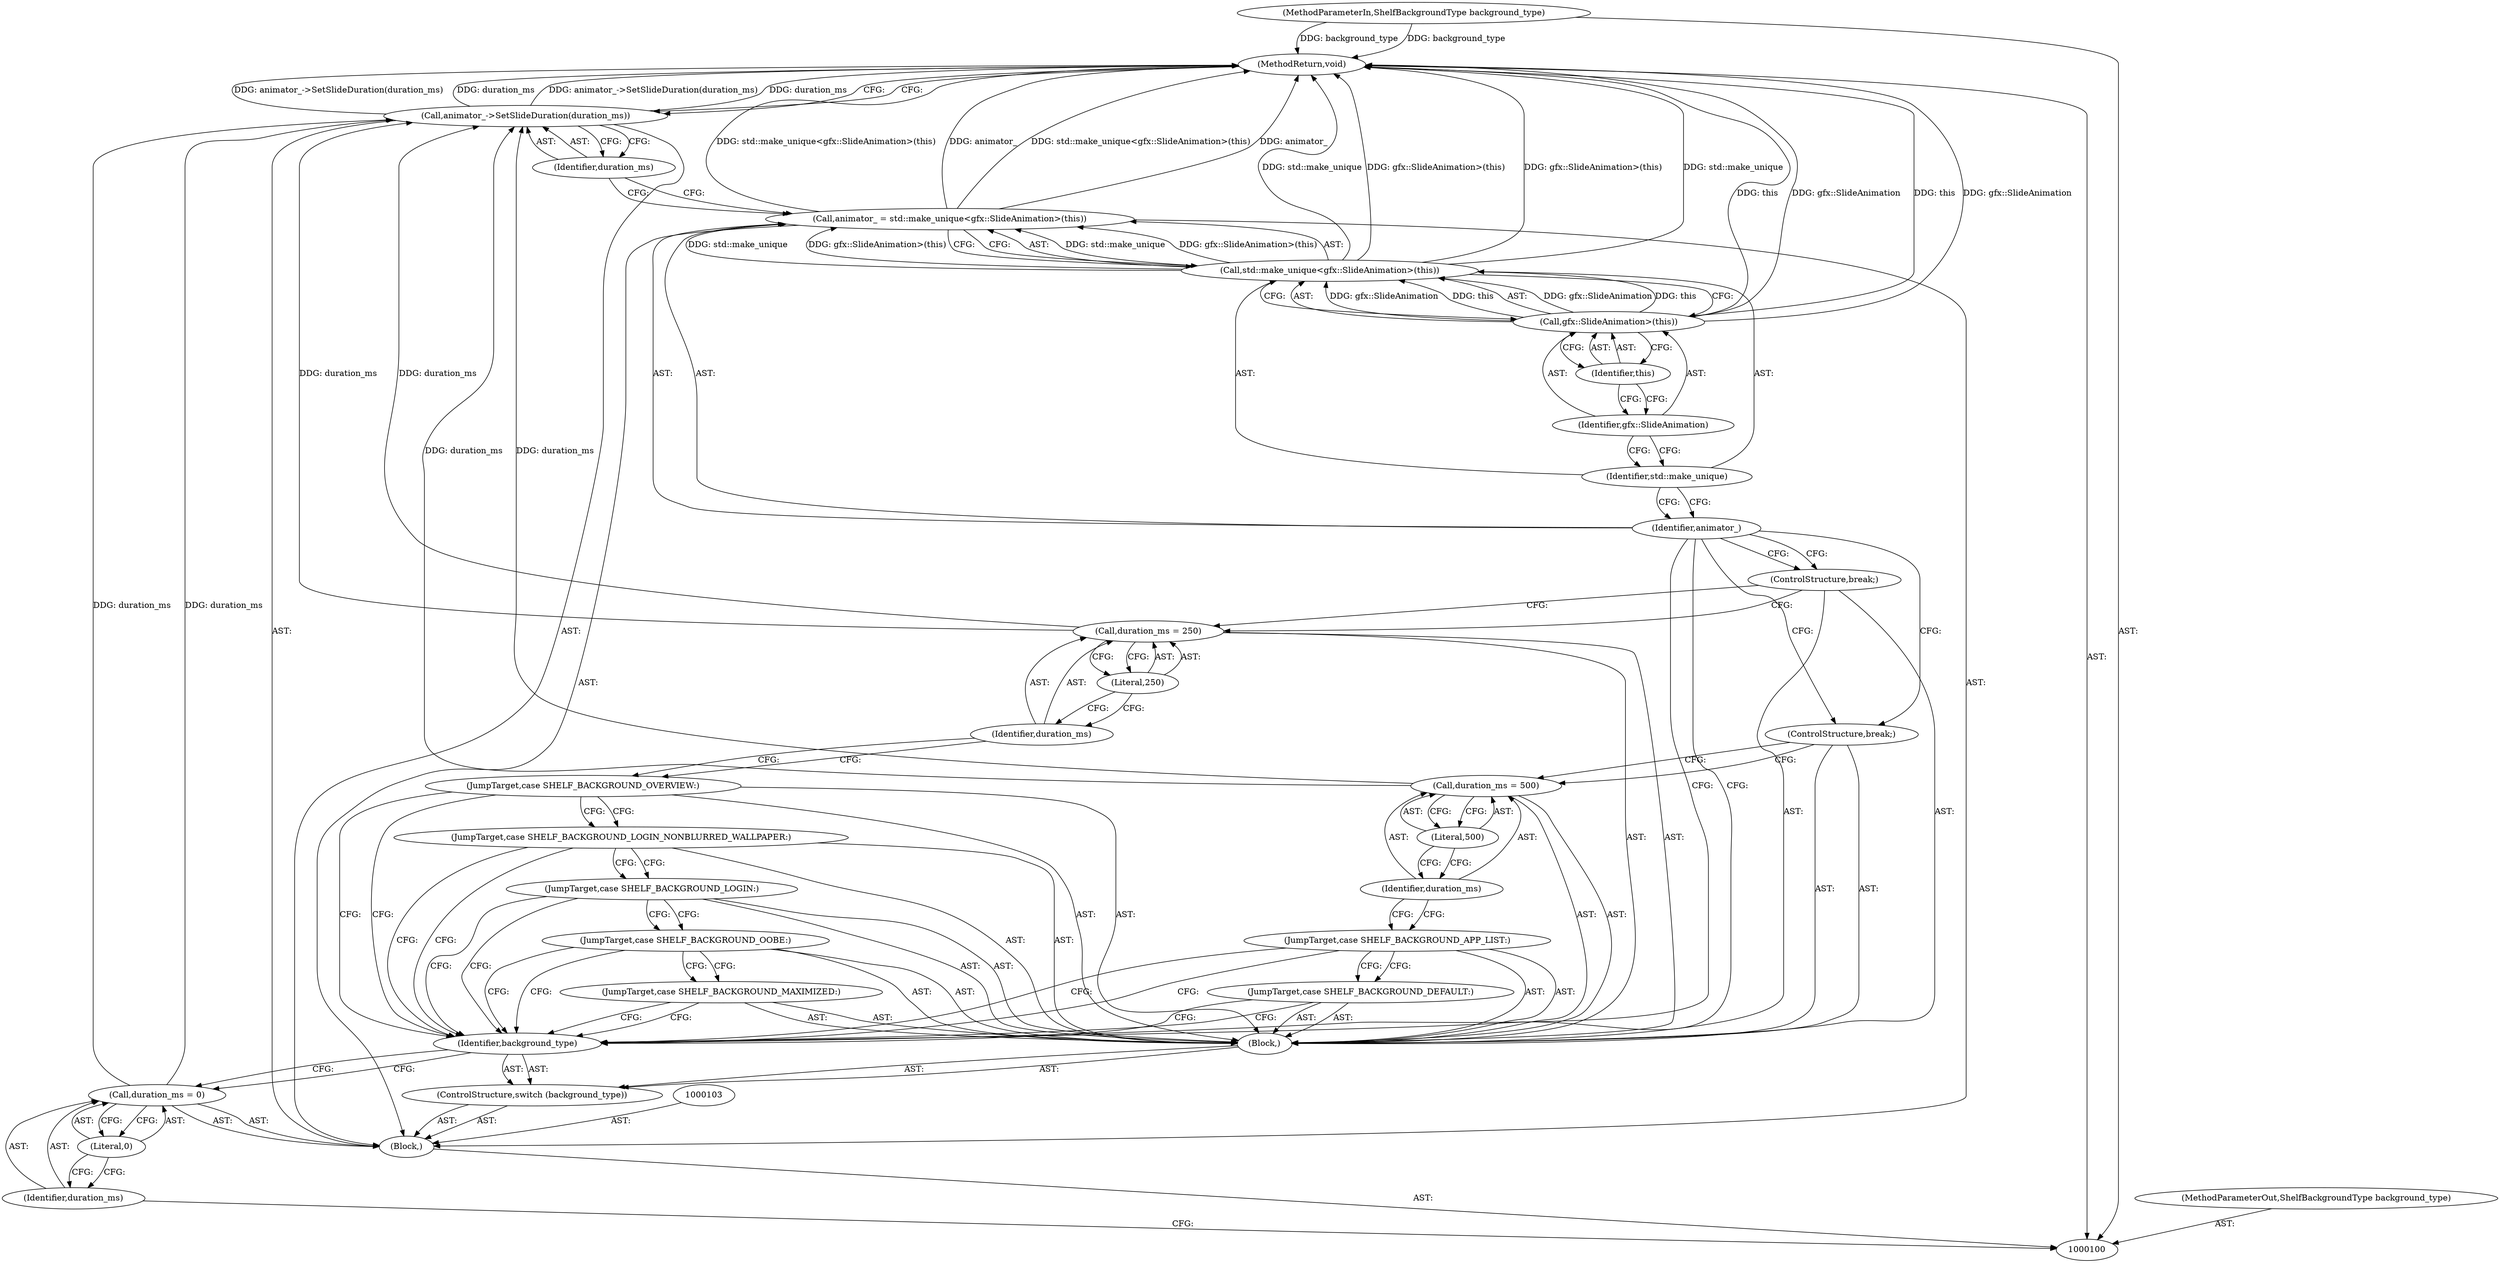 digraph "0_Chrome_f2f703241635fa96fa630b83afcc9a330cc21b7e" {
"1000134" [label="(MethodReturn,void)"];
"1000116" [label="(JumpTarget,case SHELF_BACKGROUND_MAXIMIZED:)"];
"1000117" [label="(JumpTarget,case SHELF_BACKGROUND_OOBE:)"];
"1000118" [label="(JumpTarget,case SHELF_BACKGROUND_LOGIN:)"];
"1000119" [label="(JumpTarget,case SHELF_BACKGROUND_LOGIN_NONBLURRED_WALLPAPER:)"];
"1000120" [label="(JumpTarget,case SHELF_BACKGROUND_OVERVIEW:)"];
"1000123" [label="(Literal,250)"];
"1000121" [label="(Call,duration_ms = 250)"];
"1000122" [label="(Identifier,duration_ms)"];
"1000124" [label="(ControlStructure,break;)"];
"1000127" [label="(Call,std::make_unique<gfx::SlideAnimation>(this))"];
"1000128" [label="(Identifier,std::make_unique)"];
"1000125" [label="(Call,animator_ = std::make_unique<gfx::SlideAnimation>(this))"];
"1000126" [label="(Identifier,animator_)"];
"1000129" [label="(Call,gfx::SlideAnimation>(this))"];
"1000130" [label="(Identifier,gfx::SlideAnimation)"];
"1000131" [label="(Identifier,this)"];
"1000101" [label="(MethodParameterIn,ShelfBackgroundType background_type)"];
"1000159" [label="(MethodParameterOut,ShelfBackgroundType background_type)"];
"1000102" [label="(Block,)"];
"1000132" [label="(Call,animator_->SetSlideDuration(duration_ms))"];
"1000133" [label="(Identifier,duration_ms)"];
"1000106" [label="(Literal,0)"];
"1000104" [label="(Call,duration_ms = 0)"];
"1000105" [label="(Identifier,duration_ms)"];
"1000108" [label="(Identifier,background_type)"];
"1000107" [label="(ControlStructure,switch (background_type))"];
"1000109" [label="(Block,)"];
"1000110" [label="(JumpTarget,case SHELF_BACKGROUND_DEFAULT:)"];
"1000111" [label="(JumpTarget,case SHELF_BACKGROUND_APP_LIST:)"];
"1000114" [label="(Literal,500)"];
"1000112" [label="(Call,duration_ms = 500)"];
"1000113" [label="(Identifier,duration_ms)"];
"1000115" [label="(ControlStructure,break;)"];
"1000134" -> "1000100"  [label="AST: "];
"1000134" -> "1000132"  [label="CFG: "];
"1000132" -> "1000134"  [label="DDG: animator_->SetSlideDuration(duration_ms)"];
"1000132" -> "1000134"  [label="DDG: duration_ms"];
"1000127" -> "1000134"  [label="DDG: gfx::SlideAnimation>(this)"];
"1000127" -> "1000134"  [label="DDG: std::make_unique"];
"1000125" -> "1000134"  [label="DDG: std::make_unique<gfx::SlideAnimation>(this)"];
"1000125" -> "1000134"  [label="DDG: animator_"];
"1000101" -> "1000134"  [label="DDG: background_type"];
"1000129" -> "1000134"  [label="DDG: this"];
"1000129" -> "1000134"  [label="DDG: gfx::SlideAnimation"];
"1000116" -> "1000109"  [label="AST: "];
"1000116" -> "1000108"  [label="CFG: "];
"1000117" -> "1000116"  [label="CFG: "];
"1000117" -> "1000109"  [label="AST: "];
"1000117" -> "1000108"  [label="CFG: "];
"1000117" -> "1000116"  [label="CFG: "];
"1000118" -> "1000117"  [label="CFG: "];
"1000118" -> "1000109"  [label="AST: "];
"1000118" -> "1000108"  [label="CFG: "];
"1000118" -> "1000117"  [label="CFG: "];
"1000119" -> "1000118"  [label="CFG: "];
"1000119" -> "1000109"  [label="AST: "];
"1000119" -> "1000108"  [label="CFG: "];
"1000119" -> "1000118"  [label="CFG: "];
"1000120" -> "1000119"  [label="CFG: "];
"1000120" -> "1000109"  [label="AST: "];
"1000120" -> "1000108"  [label="CFG: "];
"1000120" -> "1000119"  [label="CFG: "];
"1000122" -> "1000120"  [label="CFG: "];
"1000123" -> "1000121"  [label="AST: "];
"1000123" -> "1000122"  [label="CFG: "];
"1000121" -> "1000123"  [label="CFG: "];
"1000121" -> "1000109"  [label="AST: "];
"1000121" -> "1000123"  [label="CFG: "];
"1000122" -> "1000121"  [label="AST: "];
"1000123" -> "1000121"  [label="AST: "];
"1000124" -> "1000121"  [label="CFG: "];
"1000121" -> "1000132"  [label="DDG: duration_ms"];
"1000122" -> "1000121"  [label="AST: "];
"1000122" -> "1000120"  [label="CFG: "];
"1000123" -> "1000122"  [label="CFG: "];
"1000124" -> "1000109"  [label="AST: "];
"1000124" -> "1000121"  [label="CFG: "];
"1000126" -> "1000124"  [label="CFG: "];
"1000127" -> "1000125"  [label="AST: "];
"1000127" -> "1000129"  [label="CFG: "];
"1000128" -> "1000127"  [label="AST: "];
"1000129" -> "1000127"  [label="AST: "];
"1000125" -> "1000127"  [label="CFG: "];
"1000127" -> "1000134"  [label="DDG: gfx::SlideAnimation>(this)"];
"1000127" -> "1000134"  [label="DDG: std::make_unique"];
"1000127" -> "1000125"  [label="DDG: std::make_unique"];
"1000127" -> "1000125"  [label="DDG: gfx::SlideAnimation>(this)"];
"1000129" -> "1000127"  [label="DDG: gfx::SlideAnimation"];
"1000129" -> "1000127"  [label="DDG: this"];
"1000128" -> "1000127"  [label="AST: "];
"1000128" -> "1000126"  [label="CFG: "];
"1000130" -> "1000128"  [label="CFG: "];
"1000125" -> "1000102"  [label="AST: "];
"1000125" -> "1000127"  [label="CFG: "];
"1000126" -> "1000125"  [label="AST: "];
"1000127" -> "1000125"  [label="AST: "];
"1000133" -> "1000125"  [label="CFG: "];
"1000125" -> "1000134"  [label="DDG: std::make_unique<gfx::SlideAnimation>(this)"];
"1000125" -> "1000134"  [label="DDG: animator_"];
"1000127" -> "1000125"  [label="DDG: std::make_unique"];
"1000127" -> "1000125"  [label="DDG: gfx::SlideAnimation>(this)"];
"1000126" -> "1000125"  [label="AST: "];
"1000126" -> "1000108"  [label="CFG: "];
"1000126" -> "1000115"  [label="CFG: "];
"1000126" -> "1000124"  [label="CFG: "];
"1000128" -> "1000126"  [label="CFG: "];
"1000129" -> "1000127"  [label="AST: "];
"1000129" -> "1000131"  [label="CFG: "];
"1000130" -> "1000129"  [label="AST: "];
"1000131" -> "1000129"  [label="AST: "];
"1000127" -> "1000129"  [label="CFG: "];
"1000129" -> "1000134"  [label="DDG: this"];
"1000129" -> "1000134"  [label="DDG: gfx::SlideAnimation"];
"1000129" -> "1000127"  [label="DDG: gfx::SlideAnimation"];
"1000129" -> "1000127"  [label="DDG: this"];
"1000130" -> "1000129"  [label="AST: "];
"1000130" -> "1000128"  [label="CFG: "];
"1000131" -> "1000130"  [label="CFG: "];
"1000131" -> "1000129"  [label="AST: "];
"1000131" -> "1000130"  [label="CFG: "];
"1000129" -> "1000131"  [label="CFG: "];
"1000101" -> "1000100"  [label="AST: "];
"1000101" -> "1000134"  [label="DDG: background_type"];
"1000159" -> "1000100"  [label="AST: "];
"1000102" -> "1000100"  [label="AST: "];
"1000103" -> "1000102"  [label="AST: "];
"1000104" -> "1000102"  [label="AST: "];
"1000107" -> "1000102"  [label="AST: "];
"1000125" -> "1000102"  [label="AST: "];
"1000132" -> "1000102"  [label="AST: "];
"1000132" -> "1000102"  [label="AST: "];
"1000132" -> "1000133"  [label="CFG: "];
"1000133" -> "1000132"  [label="AST: "];
"1000134" -> "1000132"  [label="CFG: "];
"1000132" -> "1000134"  [label="DDG: animator_->SetSlideDuration(duration_ms)"];
"1000132" -> "1000134"  [label="DDG: duration_ms"];
"1000104" -> "1000132"  [label="DDG: duration_ms"];
"1000112" -> "1000132"  [label="DDG: duration_ms"];
"1000121" -> "1000132"  [label="DDG: duration_ms"];
"1000133" -> "1000132"  [label="AST: "];
"1000133" -> "1000125"  [label="CFG: "];
"1000132" -> "1000133"  [label="CFG: "];
"1000106" -> "1000104"  [label="AST: "];
"1000106" -> "1000105"  [label="CFG: "];
"1000104" -> "1000106"  [label="CFG: "];
"1000104" -> "1000102"  [label="AST: "];
"1000104" -> "1000106"  [label="CFG: "];
"1000105" -> "1000104"  [label="AST: "];
"1000106" -> "1000104"  [label="AST: "];
"1000108" -> "1000104"  [label="CFG: "];
"1000104" -> "1000132"  [label="DDG: duration_ms"];
"1000105" -> "1000104"  [label="AST: "];
"1000105" -> "1000100"  [label="CFG: "];
"1000106" -> "1000105"  [label="CFG: "];
"1000108" -> "1000107"  [label="AST: "];
"1000108" -> "1000104"  [label="CFG: "];
"1000110" -> "1000108"  [label="CFG: "];
"1000111" -> "1000108"  [label="CFG: "];
"1000116" -> "1000108"  [label="CFG: "];
"1000117" -> "1000108"  [label="CFG: "];
"1000118" -> "1000108"  [label="CFG: "];
"1000119" -> "1000108"  [label="CFG: "];
"1000120" -> "1000108"  [label="CFG: "];
"1000126" -> "1000108"  [label="CFG: "];
"1000107" -> "1000102"  [label="AST: "];
"1000108" -> "1000107"  [label="AST: "];
"1000109" -> "1000107"  [label="AST: "];
"1000109" -> "1000107"  [label="AST: "];
"1000110" -> "1000109"  [label="AST: "];
"1000111" -> "1000109"  [label="AST: "];
"1000112" -> "1000109"  [label="AST: "];
"1000115" -> "1000109"  [label="AST: "];
"1000116" -> "1000109"  [label="AST: "];
"1000117" -> "1000109"  [label="AST: "];
"1000118" -> "1000109"  [label="AST: "];
"1000119" -> "1000109"  [label="AST: "];
"1000120" -> "1000109"  [label="AST: "];
"1000121" -> "1000109"  [label="AST: "];
"1000124" -> "1000109"  [label="AST: "];
"1000110" -> "1000109"  [label="AST: "];
"1000110" -> "1000108"  [label="CFG: "];
"1000111" -> "1000110"  [label="CFG: "];
"1000111" -> "1000109"  [label="AST: "];
"1000111" -> "1000108"  [label="CFG: "];
"1000111" -> "1000110"  [label="CFG: "];
"1000113" -> "1000111"  [label="CFG: "];
"1000114" -> "1000112"  [label="AST: "];
"1000114" -> "1000113"  [label="CFG: "];
"1000112" -> "1000114"  [label="CFG: "];
"1000112" -> "1000109"  [label="AST: "];
"1000112" -> "1000114"  [label="CFG: "];
"1000113" -> "1000112"  [label="AST: "];
"1000114" -> "1000112"  [label="AST: "];
"1000115" -> "1000112"  [label="CFG: "];
"1000112" -> "1000132"  [label="DDG: duration_ms"];
"1000113" -> "1000112"  [label="AST: "];
"1000113" -> "1000111"  [label="CFG: "];
"1000114" -> "1000113"  [label="CFG: "];
"1000115" -> "1000109"  [label="AST: "];
"1000115" -> "1000112"  [label="CFG: "];
"1000126" -> "1000115"  [label="CFG: "];
}
